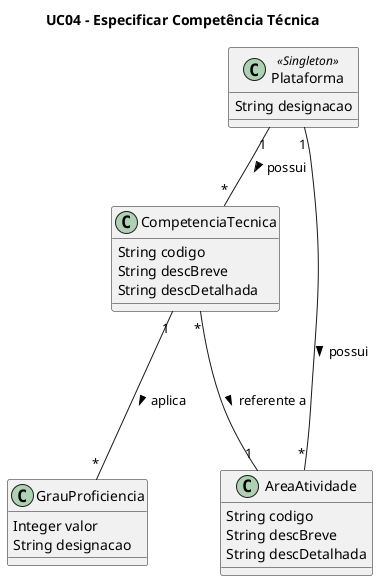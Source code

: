 @startuml

title UC04 - Especificar Competência Técnica

class Plataforma <<Singleton>>{
    String designacao
}

class CompetenciaTecnica{
    String codigo
    String descBreve
    String descDetalhada
}

class GrauProficiencia{
    Integer valor
    String designacao
}

class AreaAtividade{
    String codigo
    String descBreve
    String descDetalhada
}

Plataforma "1" -- "*" CompetenciaTecnica: possui >
CompetenciaTecnica "1" --- "*" GrauProficiencia: aplica >
CompetenciaTecnica "*" --- "1" AreaAtividade: referente a >
Plataforma "1" -- "*" AreaAtividade: possui >

@enduml